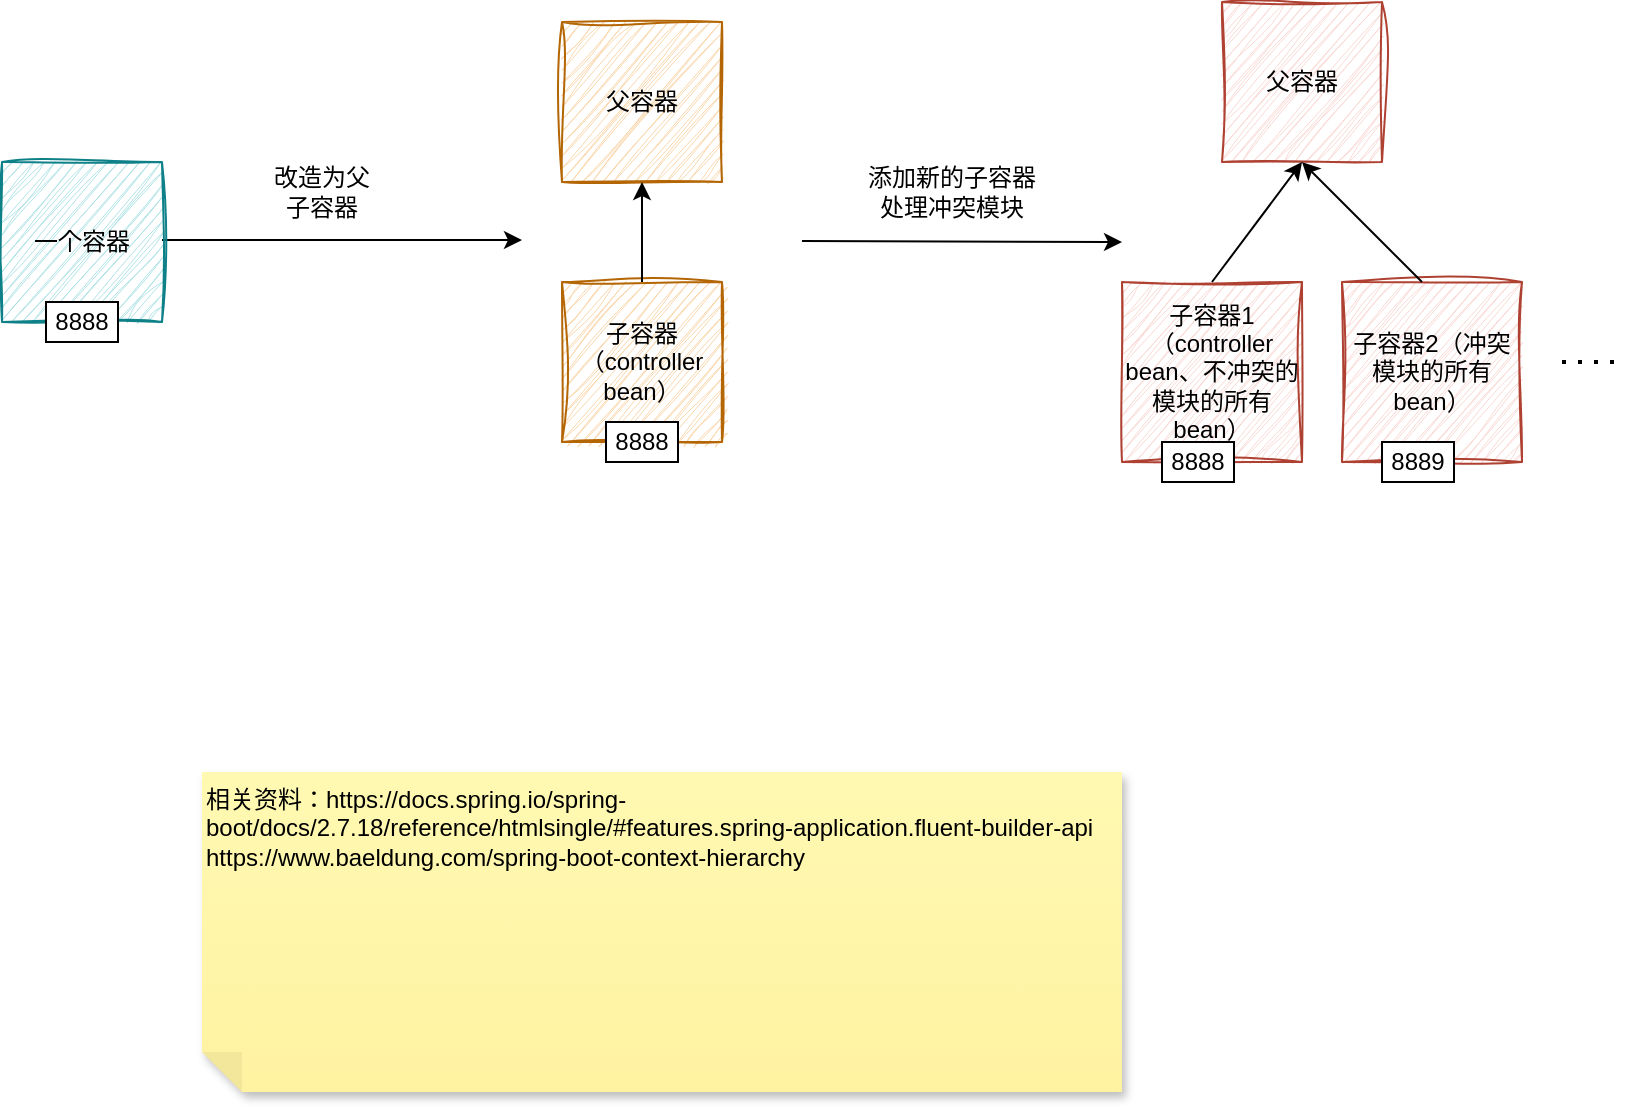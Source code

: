 <mxfile version="26.0.6">
  <diagram name="第 1 页" id="ED3It6m4xEMYX7c6KhXL">
    <mxGraphModel dx="1221" dy="733" grid="1" gridSize="10" guides="1" tooltips="1" connect="1" arrows="1" fold="1" page="1" pageScale="1" pageWidth="827" pageHeight="1169" math="0" shadow="0">
      <root>
        <mxCell id="0" />
        <mxCell id="1" parent="0" />
        <mxCell id="7OjdWX7iwCJd2l1jejAg-4" value="" style="endArrow=classic;html=1;rounded=0;" edge="1" parent="1">
          <mxGeometry width="50" height="50" relative="1" as="geometry">
            <mxPoint x="80" y="159" as="sourcePoint" />
            <mxPoint x="260" y="159" as="targetPoint" />
          </mxGeometry>
        </mxCell>
        <mxCell id="7OjdWX7iwCJd2l1jejAg-6" value="" style="endArrow=classic;html=1;rounded=0;" edge="1" parent="1">
          <mxGeometry width="50" height="50" relative="1" as="geometry">
            <mxPoint x="400" y="159.5" as="sourcePoint" />
            <mxPoint x="560" y="160" as="targetPoint" />
          </mxGeometry>
        </mxCell>
        <mxCell id="7OjdWX7iwCJd2l1jejAg-7" value="" style="group" vertex="1" connectable="0" parent="1">
          <mxGeometry x="280" y="50" width="80" height="220" as="geometry" />
        </mxCell>
        <mxCell id="7OjdWX7iwCJd2l1jejAg-2" value="父容器" style="whiteSpace=wrap;html=1;aspect=fixed;movable=1;resizable=1;rotatable=1;deletable=1;editable=1;locked=0;connectable=1;fillColor=#fad7ac;strokeColor=#b46504;sketch=1;curveFitting=1;jiggle=2;" vertex="1" parent="7OjdWX7iwCJd2l1jejAg-7">
          <mxGeometry width="80" height="80" as="geometry" />
        </mxCell>
        <mxCell id="7OjdWX7iwCJd2l1jejAg-3" value="子容器（controller bean）" style="whiteSpace=wrap;html=1;aspect=fixed;movable=1;resizable=1;rotatable=1;deletable=1;editable=1;locked=0;connectable=1;sketch=1;curveFitting=1;jiggle=2;fillColor=#fad7ac;strokeColor=#b46504;" vertex="1" parent="7OjdWX7iwCJd2l1jejAg-7">
          <mxGeometry y="130" width="80" height="80" as="geometry" />
        </mxCell>
        <mxCell id="7OjdWX7iwCJd2l1jejAg-5" value="" style="endArrow=classic;html=1;rounded=0;entryX=0.5;entryY=1;entryDx=0;entryDy=0;exitX=0.5;exitY=0;exitDx=0;exitDy=0;movable=1;resizable=1;rotatable=1;deletable=1;editable=1;locked=0;connectable=1;" edge="1" parent="7OjdWX7iwCJd2l1jejAg-7" source="7OjdWX7iwCJd2l1jejAg-3" target="7OjdWX7iwCJd2l1jejAg-2">
          <mxGeometry width="50" height="50" relative="1" as="geometry">
            <mxPoint x="10" y="130" as="sourcePoint" />
            <mxPoint x="60" y="80" as="targetPoint" />
          </mxGeometry>
        </mxCell>
        <mxCell id="7OjdWX7iwCJd2l1jejAg-20" value="8888" style="rounded=0;whiteSpace=wrap;html=1;" vertex="1" parent="7OjdWX7iwCJd2l1jejAg-7">
          <mxGeometry x="22" y="200" width="36" height="20" as="geometry" />
        </mxCell>
        <mxCell id="7OjdWX7iwCJd2l1jejAg-16" value="改造为父子容器" style="text;html=1;align=center;verticalAlign=middle;whiteSpace=wrap;rounded=0;" vertex="1" parent="1">
          <mxGeometry x="130" y="120" width="60" height="30" as="geometry" />
        </mxCell>
        <mxCell id="7OjdWX7iwCJd2l1jejAg-17" value="添加新的子容器处理冲突模块" style="text;html=1;align=center;verticalAlign=middle;whiteSpace=wrap;rounded=0;" vertex="1" parent="1">
          <mxGeometry x="430" y="120" width="90" height="30" as="geometry" />
        </mxCell>
        <mxCell id="7OjdWX7iwCJd2l1jejAg-19" value="相关资料：https://docs.spring.io/spring-boot/docs/2.7.18/reference/htmlsingle/#features.spring-application.fluent-builder-api&lt;div&gt;https://www.baeldung.com/spring-boot-context-hierarchy&lt;/div&gt;" style="shape=note;whiteSpace=wrap;html=1;backgroundOutline=1;fontColor=#000000;darkOpacity=0.05;fillColor=#FFF9B2;strokeColor=none;fillStyle=solid;direction=west;gradientDirection=north;gradientColor=#FFF2A1;shadow=1;size=20;pointerEvents=1;align=left;verticalAlign=top;" vertex="1" parent="1">
          <mxGeometry x="100" y="425" width="460" height="160" as="geometry" />
        </mxCell>
        <mxCell id="7OjdWX7iwCJd2l1jejAg-23" value="" style="group" vertex="1" connectable="0" parent="1">
          <mxGeometry x="560" y="40" width="250" height="240" as="geometry" />
        </mxCell>
        <mxCell id="7OjdWX7iwCJd2l1jejAg-18" value="" style="group;fillColor=none;" vertex="1" connectable="0" parent="7OjdWX7iwCJd2l1jejAg-23">
          <mxGeometry width="250" height="230" as="geometry" />
        </mxCell>
        <mxCell id="7OjdWX7iwCJd2l1jejAg-9" value="父容器" style="whiteSpace=wrap;html=1;aspect=fixed;movable=1;resizable=1;rotatable=1;deletable=1;editable=1;locked=0;connectable=1;fillColor=#fad9d5;strokeColor=#ae4132;rounded=0;sketch=1;curveFitting=1;jiggle=2;" vertex="1" parent="7OjdWX7iwCJd2l1jejAg-18">
          <mxGeometry x="50" width="80" height="80" as="geometry" />
        </mxCell>
        <mxCell id="7OjdWX7iwCJd2l1jejAg-10" value="子容器1（controller bean、不冲突的模块的所有bean）" style="whiteSpace=wrap;html=1;aspect=fixed;movable=1;resizable=1;rotatable=1;deletable=1;editable=1;locked=0;connectable=1;fillColor=#fad9d5;strokeColor=#ae4132;sketch=1;curveFitting=1;jiggle=2;" vertex="1" parent="7OjdWX7iwCJd2l1jejAg-18">
          <mxGeometry y="140" width="90" height="90" as="geometry" />
        </mxCell>
        <mxCell id="7OjdWX7iwCJd2l1jejAg-11" value="" style="endArrow=classic;html=1;rounded=0;entryX=0.5;entryY=1;entryDx=0;entryDy=0;exitX=0.5;exitY=0;exitDx=0;exitDy=0;movable=1;resizable=1;rotatable=1;deletable=1;editable=1;locked=0;connectable=1;" edge="1" parent="7OjdWX7iwCJd2l1jejAg-18" source="7OjdWX7iwCJd2l1jejAg-10" target="7OjdWX7iwCJd2l1jejAg-9">
          <mxGeometry width="50" height="50" relative="1" as="geometry">
            <mxPoint x="60" y="130" as="sourcePoint" />
            <mxPoint x="110" y="80" as="targetPoint" />
          </mxGeometry>
        </mxCell>
        <mxCell id="7OjdWX7iwCJd2l1jejAg-12" value="子容器2（冲突模块的所有bean）" style="whiteSpace=wrap;html=1;aspect=fixed;fillColor=#fad9d5;strokeColor=#ae4132;sketch=1;curveFitting=1;jiggle=2;" vertex="1" parent="7OjdWX7iwCJd2l1jejAg-18">
          <mxGeometry x="110" y="140" width="90" height="90" as="geometry" />
        </mxCell>
        <mxCell id="7OjdWX7iwCJd2l1jejAg-13" value="" style="endArrow=classic;html=1;rounded=0;entryX=0.5;entryY=1;entryDx=0;entryDy=0;" edge="1" parent="7OjdWX7iwCJd2l1jejAg-18" target="7OjdWX7iwCJd2l1jejAg-9">
          <mxGeometry width="50" height="50" relative="1" as="geometry">
            <mxPoint x="150" y="140" as="sourcePoint" />
            <mxPoint x="200" y="90" as="targetPoint" />
          </mxGeometry>
        </mxCell>
        <mxCell id="7OjdWX7iwCJd2l1jejAg-14" value="" style="endArrow=none;dashed=1;html=1;dashPattern=1 3;strokeWidth=2;rounded=0;" edge="1" parent="7OjdWX7iwCJd2l1jejAg-18">
          <mxGeometry width="50" height="50" relative="1" as="geometry">
            <mxPoint x="220" y="180" as="sourcePoint" />
            <mxPoint x="250" y="180" as="targetPoint" />
          </mxGeometry>
        </mxCell>
        <mxCell id="7OjdWX7iwCJd2l1jejAg-21" value="8888" style="rounded=0;whiteSpace=wrap;html=1;" vertex="1" parent="7OjdWX7iwCJd2l1jejAg-23">
          <mxGeometry x="20" y="220" width="36" height="20" as="geometry" />
        </mxCell>
        <mxCell id="7OjdWX7iwCJd2l1jejAg-22" value="8889" style="rounded=0;whiteSpace=wrap;html=1;" vertex="1" parent="7OjdWX7iwCJd2l1jejAg-23">
          <mxGeometry x="130" y="220" width="36" height="20" as="geometry" />
        </mxCell>
        <mxCell id="7OjdWX7iwCJd2l1jejAg-25" value="" style="group" vertex="1" connectable="0" parent="1">
          <mxGeometry y="120" width="80" height="90" as="geometry" />
        </mxCell>
        <mxCell id="7OjdWX7iwCJd2l1jejAg-1" value="一个容器" style="whiteSpace=wrap;html=1;aspect=fixed;fillColor=#b0e3e6;strokeColor=#0e8088;glass=0;rounded=0;sketch=1;curveFitting=1;jiggle=2;" vertex="1" parent="7OjdWX7iwCJd2l1jejAg-25">
          <mxGeometry width="80" height="80" as="geometry" />
        </mxCell>
        <mxCell id="7OjdWX7iwCJd2l1jejAg-24" value="8888" style="rounded=0;whiteSpace=wrap;html=1;" vertex="1" parent="7OjdWX7iwCJd2l1jejAg-25">
          <mxGeometry x="22" y="70" width="36" height="20" as="geometry" />
        </mxCell>
      </root>
    </mxGraphModel>
  </diagram>
</mxfile>
